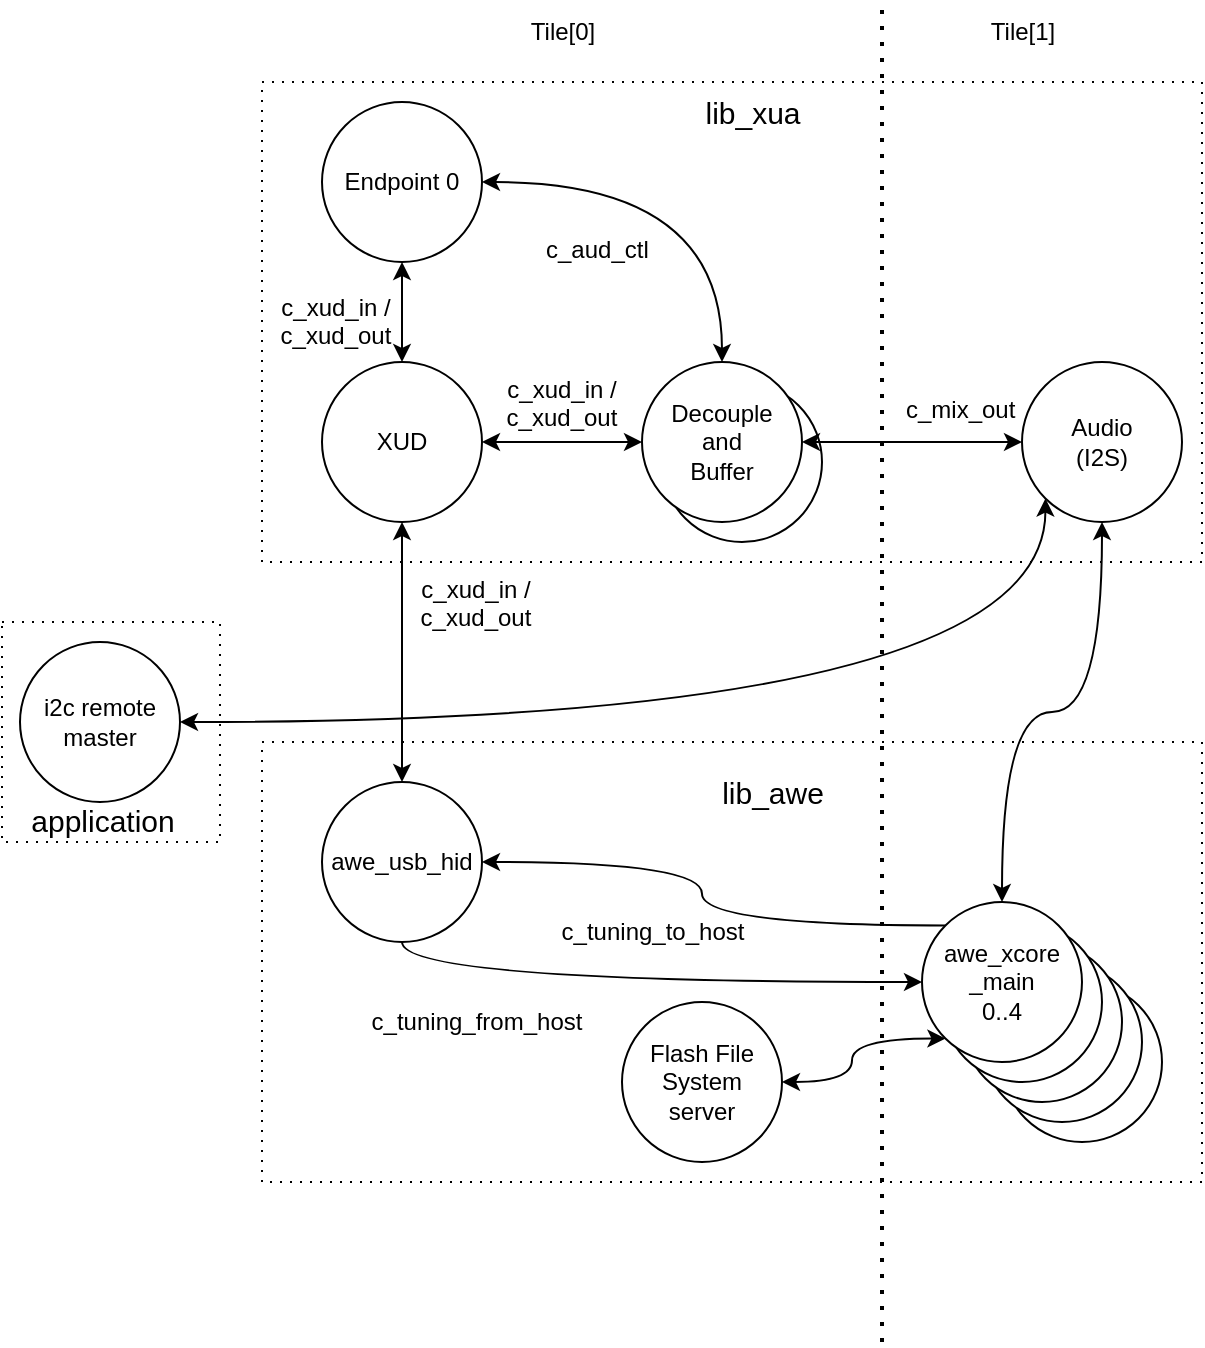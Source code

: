 <mxfile version="21.2.8" type="device">
  <diagram name="Page-1" id="4fDpvOj6Ap3gWiHqsom4">
    <mxGraphModel dx="1054" dy="1451" grid="1" gridSize="10" guides="1" tooltips="1" connect="1" arrows="1" fold="1" page="1" pageScale="1" pageWidth="1169" pageHeight="827" math="0" shadow="0">
      <root>
        <mxCell id="0" />
        <mxCell id="1" parent="0" />
        <mxCell id="RpcsYTAZJ5RCRDvCK5kl-1" value="" style="rounded=0;whiteSpace=wrap;html=1;fillColor=none;dashed=1;dashPattern=1 4;" parent="1" vertex="1">
          <mxGeometry x="160" y="290" width="109" height="110" as="geometry" />
        </mxCell>
        <mxCell id="s2ZCeWvbByKgTgvabVwQ-14" value="" style="rounded=0;whiteSpace=wrap;html=1;fillColor=none;dashed=1;dashPattern=1 4;" parent="1" vertex="1">
          <mxGeometry x="290" y="20" width="470" height="240" as="geometry" />
        </mxCell>
        <mxCell id="s2ZCeWvbByKgTgvabVwQ-16" value="" style="rounded=0;whiteSpace=wrap;html=1;fillColor=none;dashed=1;dashPattern=1 4;" parent="1" vertex="1">
          <mxGeometry x="290" y="350" width="470" height="220" as="geometry" />
        </mxCell>
        <mxCell id="s2ZCeWvbByKgTgvabVwQ-6" value="" style="ellipse;whiteSpace=wrap;html=1;" parent="1" vertex="1">
          <mxGeometry x="490" y="170" width="80" height="80" as="geometry" />
        </mxCell>
        <mxCell id="s2ZCeWvbByKgTgvabVwQ-4" value="" style="ellipse;whiteSpace=wrap;html=1;" parent="1" vertex="1">
          <mxGeometry x="660" y="470" width="80" height="80" as="geometry" />
        </mxCell>
        <mxCell id="s2ZCeWvbByKgTgvabVwQ-3" value="" style="ellipse;whiteSpace=wrap;html=1;" parent="1" vertex="1">
          <mxGeometry x="650" y="460" width="80" height="80" as="geometry" />
        </mxCell>
        <mxCell id="RLvPA5mO0UZJfV3lfqa0-3" value="" style="ellipse;whiteSpace=wrap;html=1;" parent="1" vertex="1">
          <mxGeometry x="640" y="450" width="80" height="80" as="geometry" />
        </mxCell>
        <mxCell id="RLvPA5mO0UZJfV3lfqa0-14" style="edgeStyle=orthogonalEdgeStyle;rounded=0;orthogonalLoop=1;jettySize=auto;html=1;exitX=0;exitY=0;exitDx=0;exitDy=0;entryX=1;entryY=0.5;entryDx=0;entryDy=0;curved=1;" parent="1" source="RLvPA5mO0UZJfV3lfqa0-1" target="RLvPA5mO0UZJfV3lfqa0-12" edge="1">
          <mxGeometry relative="1" as="geometry">
            <mxPoint x="390" y="440" as="sourcePoint" />
          </mxGeometry>
        </mxCell>
        <mxCell id="RLvPA5mO0UZJfV3lfqa0-10" style="edgeStyle=orthogonalEdgeStyle;rounded=0;orthogonalLoop=1;jettySize=auto;html=1;entryX=0.5;entryY=1;entryDx=0;entryDy=0;startArrow=classic;startFill=1;exitX=0.5;exitY=0;exitDx=0;exitDy=0;curved=1;" parent="1" source="RLvPA5mO0UZJfV3lfqa0-1" target="RLvPA5mO0UZJfV3lfqa0-9" edge="1">
          <mxGeometry relative="1" as="geometry">
            <mxPoint x="760" y="440" as="sourcePoint" />
          </mxGeometry>
        </mxCell>
        <mxCell id="s2ZCeWvbByKgTgvabVwQ-7" style="edgeStyle=orthogonalEdgeStyle;rounded=0;orthogonalLoop=1;jettySize=auto;html=1;exitX=0;exitY=0.5;exitDx=0;exitDy=0;entryX=1;entryY=0.5;entryDx=0;entryDy=0;startArrow=classic;startFill=1;" parent="1" source="RLvPA5mO0UZJfV3lfqa0-9" target="s2ZCeWvbByKgTgvabVwQ-5" edge="1">
          <mxGeometry relative="1" as="geometry" />
        </mxCell>
        <mxCell id="RLvPA5mO0UZJfV3lfqa0-9" value="Audio&lt;br&gt;(I2S)" style="ellipse;whiteSpace=wrap;html=1;" parent="1" vertex="1">
          <mxGeometry x="670" y="160" width="80" height="80" as="geometry" />
        </mxCell>
        <mxCell id="RLvPA5mO0UZJfV3lfqa0-13" style="edgeStyle=orthogonalEdgeStyle;rounded=0;orthogonalLoop=1;jettySize=auto;html=1;exitX=0.5;exitY=1;exitDx=0;exitDy=0;entryX=0;entryY=0.5;entryDx=0;entryDy=0;curved=1;" parent="1" source="RLvPA5mO0UZJfV3lfqa0-12" target="RLvPA5mO0UZJfV3lfqa0-1" edge="1">
          <mxGeometry relative="1" as="geometry">
            <mxPoint x="350" y="480" as="targetPoint" />
          </mxGeometry>
        </mxCell>
        <mxCell id="s2ZCeWvbByKgTgvabVwQ-13" style="edgeStyle=orthogonalEdgeStyle;rounded=0;orthogonalLoop=1;jettySize=auto;html=1;exitX=0.5;exitY=0;exitDx=0;exitDy=0;startArrow=classic;startFill=1;" parent="1" source="RLvPA5mO0UZJfV3lfqa0-12" target="s2ZCeWvbByKgTgvabVwQ-8" edge="1">
          <mxGeometry relative="1" as="geometry" />
        </mxCell>
        <mxCell id="RLvPA5mO0UZJfV3lfqa0-12" value="awe_usb_hid" style="ellipse;whiteSpace=wrap;html=1;" parent="1" vertex="1">
          <mxGeometry x="320" y="370" width="80" height="80" as="geometry" />
        </mxCell>
        <mxCell id="RLvPA5mO0UZJfV3lfqa0-15" value="c_tuning_from_host" style="text;html=1;align=center;verticalAlign=middle;resizable=0;points=[];autosize=1;strokeColor=none;fillColor=none;" parent="1" vertex="1">
          <mxGeometry x="332" y="475" width="130" height="30" as="geometry" />
        </mxCell>
        <mxCell id="RLvPA5mO0UZJfV3lfqa0-18" value="c_tuning_to_host" style="text;html=1;align=center;verticalAlign=middle;resizable=0;points=[];autosize=1;strokeColor=none;fillColor=none;" parent="1" vertex="1">
          <mxGeometry x="430" y="430" width="110" height="30" as="geometry" />
        </mxCell>
        <mxCell id="RLvPA5mO0UZJfV3lfqa0-2" value="" style="ellipse;whiteSpace=wrap;html=1;" parent="1" vertex="1">
          <mxGeometry x="630" y="440" width="80" height="80" as="geometry" />
        </mxCell>
        <mxCell id="lSHOnUaZ83EpAKCMlcqz-3" style="edgeStyle=orthogonalEdgeStyle;rounded=0;orthogonalLoop=1;jettySize=auto;html=1;exitX=0;exitY=1;exitDx=0;exitDy=0;entryX=1;entryY=0.5;entryDx=0;entryDy=0;curved=1;startArrow=classic;startFill=1;" edge="1" parent="1" source="RLvPA5mO0UZJfV3lfqa0-1" target="lSHOnUaZ83EpAKCMlcqz-1">
          <mxGeometry relative="1" as="geometry" />
        </mxCell>
        <mxCell id="RLvPA5mO0UZJfV3lfqa0-1" value="awe_xcore&lt;br&gt;_main&lt;br&gt;0..4" style="ellipse;whiteSpace=wrap;html=1;" parent="1" vertex="1">
          <mxGeometry x="620" y="430" width="80" height="80" as="geometry" />
        </mxCell>
        <mxCell id="s2ZCeWvbByKgTgvabVwQ-5" value="Decouple&lt;br&gt;and&lt;br&gt;Buffer" style="ellipse;whiteSpace=wrap;html=1;" parent="1" vertex="1">
          <mxGeometry x="480" y="160" width="80" height="80" as="geometry" />
        </mxCell>
        <mxCell id="s2ZCeWvbByKgTgvabVwQ-9" style="edgeStyle=orthogonalEdgeStyle;rounded=0;orthogonalLoop=1;jettySize=auto;html=1;exitX=1;exitY=0.5;exitDx=0;exitDy=0;entryX=0;entryY=0.5;entryDx=0;entryDy=0;startArrow=classic;startFill=1;" parent="1" source="s2ZCeWvbByKgTgvabVwQ-8" target="s2ZCeWvbByKgTgvabVwQ-5" edge="1">
          <mxGeometry relative="1" as="geometry" />
        </mxCell>
        <mxCell id="s2ZCeWvbByKgTgvabVwQ-11" style="edgeStyle=orthogonalEdgeStyle;rounded=0;orthogonalLoop=1;jettySize=auto;html=1;exitX=0.5;exitY=0;exitDx=0;exitDy=0;entryX=0.5;entryY=1;entryDx=0;entryDy=0;startArrow=classic;startFill=1;" parent="1" source="s2ZCeWvbByKgTgvabVwQ-8" target="s2ZCeWvbByKgTgvabVwQ-10" edge="1">
          <mxGeometry relative="1" as="geometry" />
        </mxCell>
        <mxCell id="s2ZCeWvbByKgTgvabVwQ-8" value="XUD" style="ellipse;whiteSpace=wrap;html=1;" parent="1" vertex="1">
          <mxGeometry x="320" y="160" width="80" height="80" as="geometry" />
        </mxCell>
        <mxCell id="s2ZCeWvbByKgTgvabVwQ-12" style="edgeStyle=orthogonalEdgeStyle;orthogonalLoop=1;jettySize=auto;html=1;exitX=1;exitY=0.5;exitDx=0;exitDy=0;entryX=0.5;entryY=0;entryDx=0;entryDy=0;startArrow=classic;startFill=1;curved=1;" parent="1" source="s2ZCeWvbByKgTgvabVwQ-10" target="s2ZCeWvbByKgTgvabVwQ-5" edge="1">
          <mxGeometry relative="1" as="geometry" />
        </mxCell>
        <mxCell id="s2ZCeWvbByKgTgvabVwQ-10" value="Endpoint 0" style="ellipse;whiteSpace=wrap;html=1;" parent="1" vertex="1">
          <mxGeometry x="320" y="30" width="80" height="80" as="geometry" />
        </mxCell>
        <mxCell id="s2ZCeWvbByKgTgvabVwQ-17" value="lib_xua" style="text;html=1;align=center;verticalAlign=middle;resizable=0;points=[];autosize=1;strokeColor=none;fillColor=none;fontSize=15;" parent="1" vertex="1">
          <mxGeometry x="500" y="20" width="70" height="30" as="geometry" />
        </mxCell>
        <mxCell id="s2ZCeWvbByKgTgvabVwQ-18" value="lib_awe" style="text;html=1;align=center;verticalAlign=middle;resizable=0;points=[];autosize=1;strokeColor=none;fillColor=none;fontSize=15;" parent="1" vertex="1">
          <mxGeometry x="510" y="360" width="70" height="30" as="geometry" />
        </mxCell>
        <mxCell id="s2ZCeWvbByKgTgvabVwQ-19" value="c_xud_in /&lt;br&gt;c_xud_out" style="text;whiteSpace=wrap;html=1;align=center;" parent="1" vertex="1">
          <mxGeometry x="357" y="260" width="80" height="40" as="geometry" />
        </mxCell>
        <mxCell id="s2ZCeWvbByKgTgvabVwQ-20" value="c_xud_in /&lt;br&gt;c_xud_out" style="text;whiteSpace=wrap;html=1;align=center;" parent="1" vertex="1">
          <mxGeometry x="400" y="160" width="80" height="40" as="geometry" />
        </mxCell>
        <mxCell id="s2ZCeWvbByKgTgvabVwQ-21" value="c_xud_in /&lt;br&gt;c_xud_out" style="text;whiteSpace=wrap;html=1;align=center;" parent="1" vertex="1">
          <mxGeometry x="287" y="119" width="80" height="40" as="geometry" />
        </mxCell>
        <mxCell id="s2ZCeWvbByKgTgvabVwQ-22" value="c_aud_ctl" style="text;whiteSpace=wrap;html=1;" parent="1" vertex="1">
          <mxGeometry x="430" y="90" width="80" height="40" as="geometry" />
        </mxCell>
        <mxCell id="s2ZCeWvbByKgTgvabVwQ-23" value="c_mix_out" style="text;whiteSpace=wrap;html=1;" parent="1" vertex="1">
          <mxGeometry x="610" y="170" width="90" height="40" as="geometry" />
        </mxCell>
        <mxCell id="4yzOFkqgn54AJH_TFF2w-1" value="" style="endArrow=none;dashed=1;html=1;dashPattern=1 3;strokeWidth=2;rounded=0;" parent="1" edge="1">
          <mxGeometry width="50" height="50" relative="1" as="geometry">
            <mxPoint x="600" y="650" as="sourcePoint" />
            <mxPoint x="600" y="-20" as="targetPoint" />
          </mxGeometry>
        </mxCell>
        <mxCell id="lSHOnUaZ83EpAKCMlcqz-5" style="edgeStyle=orthogonalEdgeStyle;rounded=0;orthogonalLoop=1;jettySize=auto;html=1;exitX=1;exitY=0.5;exitDx=0;exitDy=0;entryX=0;entryY=1;entryDx=0;entryDy=0;curved=1;startArrow=classic;startFill=1;" edge="1" parent="1" source="4yzOFkqgn54AJH_TFF2w-2" target="RLvPA5mO0UZJfV3lfqa0-9">
          <mxGeometry relative="1" as="geometry" />
        </mxCell>
        <mxCell id="4yzOFkqgn54AJH_TFF2w-2" value="i2c remote master" style="ellipse;whiteSpace=wrap;html=1;" parent="1" vertex="1">
          <mxGeometry x="169" y="300" width="80" height="80" as="geometry" />
        </mxCell>
        <mxCell id="RpcsYTAZJ5RCRDvCK5kl-2" value="application" style="text;html=1;align=center;verticalAlign=middle;resizable=0;points=[];autosize=1;strokeColor=none;fillColor=none;fontSize=15;" parent="1" vertex="1">
          <mxGeometry x="160" y="374" width="100" height="30" as="geometry" />
        </mxCell>
        <mxCell id="VLrgRJtexA4OPYJM_G0f-1" value="Tile[1]" style="text;html=1;align=center;verticalAlign=middle;resizable=0;points=[];autosize=1;strokeColor=none;fillColor=none;" parent="1" vertex="1">
          <mxGeometry x="640" y="-20" width="60" height="30" as="geometry" />
        </mxCell>
        <mxCell id="VLrgRJtexA4OPYJM_G0f-2" value="Tile[0]" style="text;html=1;align=center;verticalAlign=middle;resizable=0;points=[];autosize=1;strokeColor=none;fillColor=none;" parent="1" vertex="1">
          <mxGeometry x="410" y="-20" width="60" height="30" as="geometry" />
        </mxCell>
        <mxCell id="lSHOnUaZ83EpAKCMlcqz-1" value="Flash File System&lt;br&gt;server" style="ellipse;whiteSpace=wrap;html=1;" vertex="1" parent="1">
          <mxGeometry x="470" y="480" width="80" height="80" as="geometry" />
        </mxCell>
      </root>
    </mxGraphModel>
  </diagram>
</mxfile>
